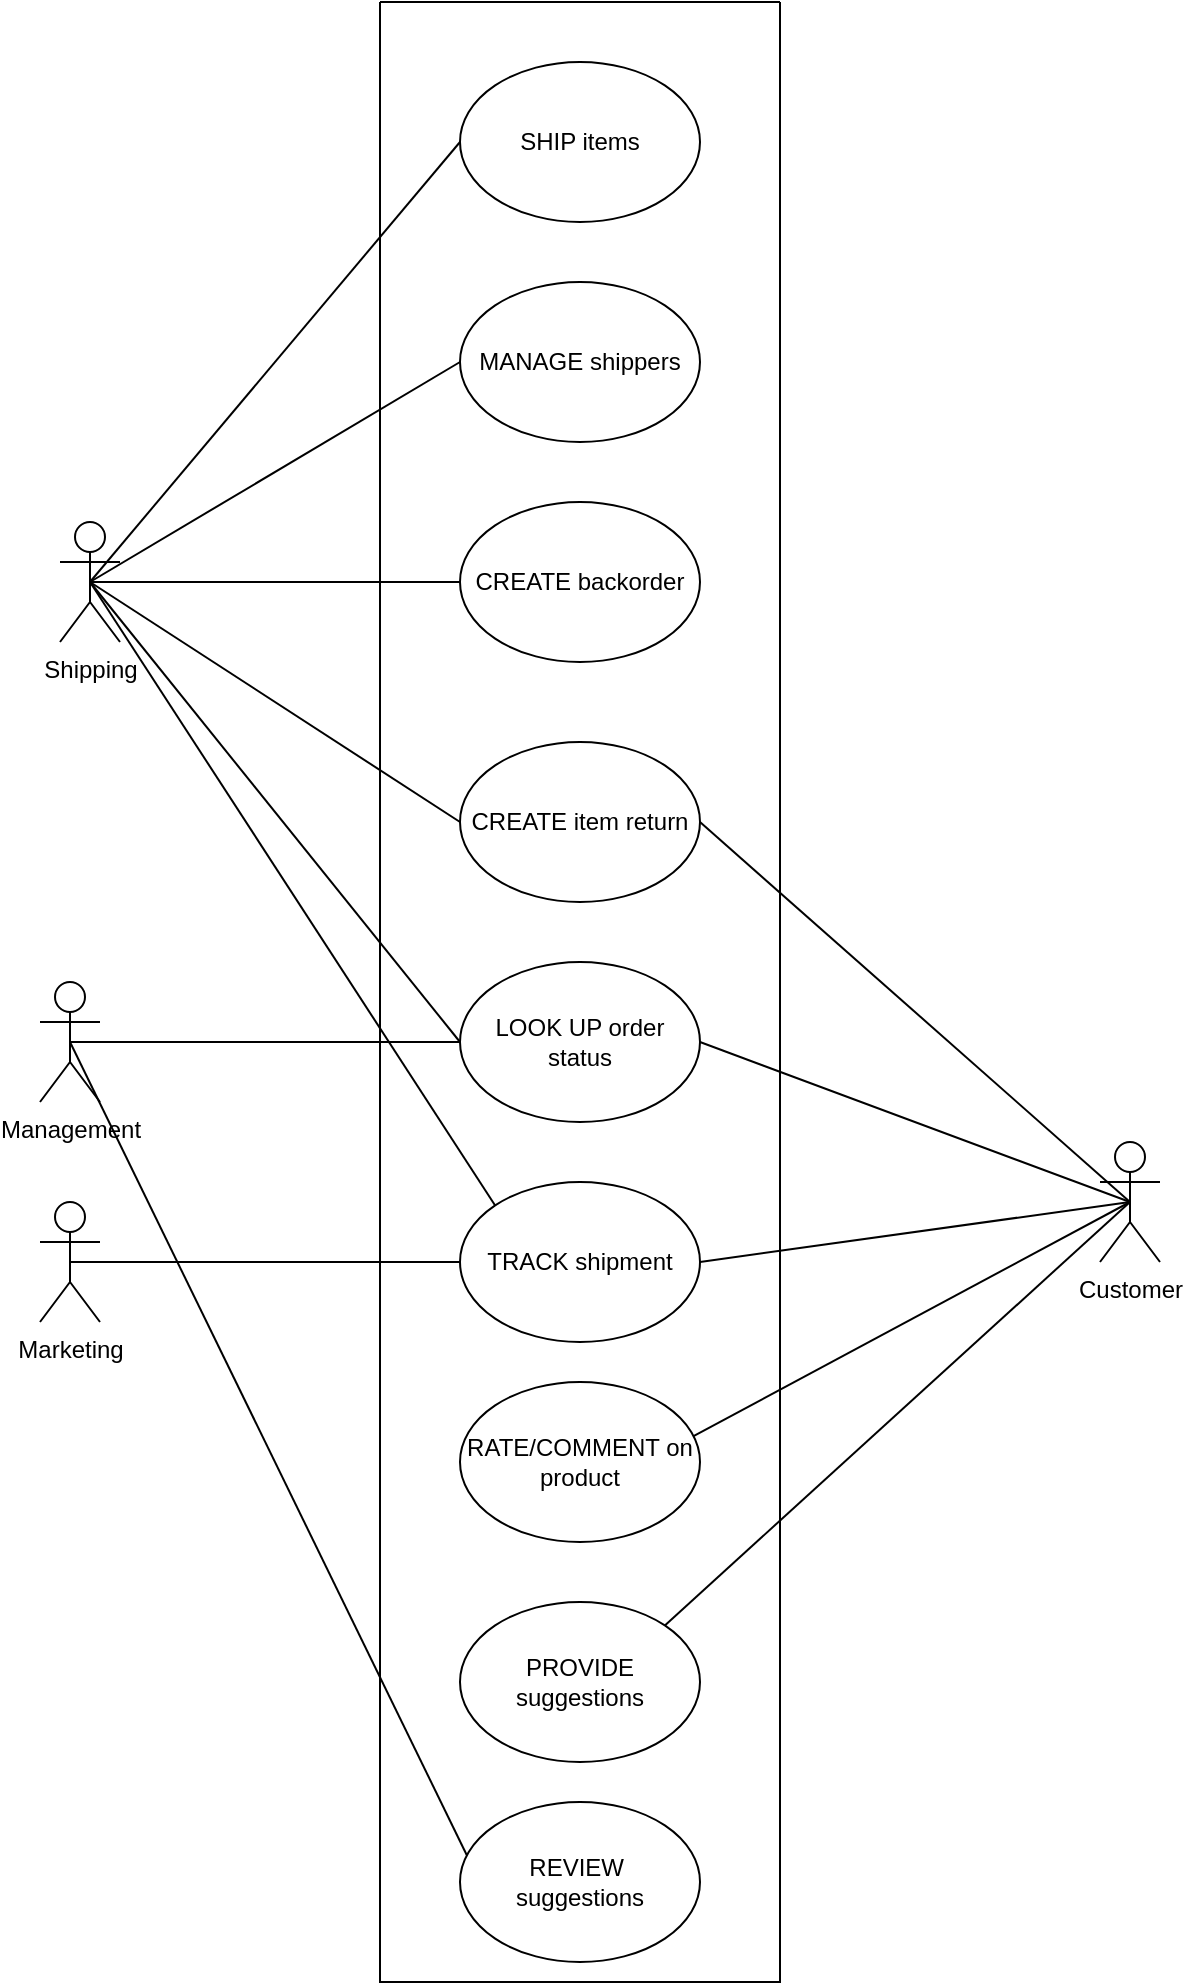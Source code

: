 <mxfile version="24.6.4" type="device">
  <diagram name="Page-1" id="T5ZddbB54rs-Q5ihToyd">
    <mxGraphModel dx="947" dy="1115" grid="1" gridSize="10" guides="1" tooltips="1" connect="1" arrows="1" fold="1" page="1" pageScale="1" pageWidth="850" pageHeight="1100" math="0" shadow="0">
      <root>
        <mxCell id="0" />
        <mxCell id="1" parent="0" />
        <mxCell id="SvLUmhZYEr4azQc0ooVI-1" value="" style="swimlane;startSize=0;" parent="1" vertex="1">
          <mxGeometry x="230" y="180" width="200" height="990" as="geometry" />
        </mxCell>
        <mxCell id="SvLUmhZYEr4azQc0ooVI-2" value="SHIP items" style="ellipse;whiteSpace=wrap;html=1;" parent="SvLUmhZYEr4azQc0ooVI-1" vertex="1">
          <mxGeometry x="40" y="30" width="120" height="80" as="geometry" />
        </mxCell>
        <mxCell id="SvLUmhZYEr4azQc0ooVI-3" value="MANAGE shippers" style="ellipse;whiteSpace=wrap;html=1;" parent="SvLUmhZYEr4azQc0ooVI-1" vertex="1">
          <mxGeometry x="40" y="140" width="120" height="80" as="geometry" />
        </mxCell>
        <mxCell id="SvLUmhZYEr4azQc0ooVI-8" value="CREATE backorder" style="ellipse;whiteSpace=wrap;html=1;" parent="SvLUmhZYEr4azQc0ooVI-1" vertex="1">
          <mxGeometry x="40" y="250" width="120" height="80" as="geometry" />
        </mxCell>
        <mxCell id="SvLUmhZYEr4azQc0ooVI-10" value="CREATE item return" style="ellipse;whiteSpace=wrap;html=1;" parent="SvLUmhZYEr4azQc0ooVI-1" vertex="1">
          <mxGeometry x="40" y="370" width="120" height="80" as="geometry" />
        </mxCell>
        <mxCell id="SvLUmhZYEr4azQc0ooVI-11" value="LOOK UP order status" style="ellipse;whiteSpace=wrap;html=1;" parent="SvLUmhZYEr4azQc0ooVI-1" vertex="1">
          <mxGeometry x="40" y="480" width="120" height="80" as="geometry" />
        </mxCell>
        <mxCell id="WpAsNHBW5xRb2j75GKMW-2" value="TRACK shipment" style="ellipse;whiteSpace=wrap;html=1;" vertex="1" parent="SvLUmhZYEr4azQc0ooVI-1">
          <mxGeometry x="40" y="590" width="120" height="80" as="geometry" />
        </mxCell>
        <mxCell id="WpAsNHBW5xRb2j75GKMW-3" value="RATE/COMMENT on product" style="ellipse;whiteSpace=wrap;html=1;" vertex="1" parent="SvLUmhZYEr4azQc0ooVI-1">
          <mxGeometry x="40" y="690" width="120" height="80" as="geometry" />
        </mxCell>
        <mxCell id="WpAsNHBW5xRb2j75GKMW-4" value="PROVIDE suggestions" style="ellipse;whiteSpace=wrap;html=1;" vertex="1" parent="SvLUmhZYEr4azQc0ooVI-1">
          <mxGeometry x="40" y="800" width="120" height="80" as="geometry" />
        </mxCell>
        <mxCell id="WpAsNHBW5xRb2j75GKMW-14" value="REVIEW&amp;nbsp;&lt;div&gt;suggestions&lt;/div&gt;" style="ellipse;whiteSpace=wrap;html=1;" vertex="1" parent="SvLUmhZYEr4azQc0ooVI-1">
          <mxGeometry x="40" y="900" width="120" height="80" as="geometry" />
        </mxCell>
        <mxCell id="SvLUmhZYEr4azQc0ooVI-4" value="Shipping" style="shape=umlActor;verticalLabelPosition=bottom;verticalAlign=top;html=1;outlineConnect=0;" parent="1" vertex="1">
          <mxGeometry x="70" y="440" width="30" height="60" as="geometry" />
        </mxCell>
        <mxCell id="SvLUmhZYEr4azQc0ooVI-5" value="Customer" style="shape=umlActor;verticalLabelPosition=bottom;verticalAlign=top;html=1;outlineConnect=0;" parent="1" vertex="1">
          <mxGeometry x="590" y="750" width="30" height="60" as="geometry" />
        </mxCell>
        <mxCell id="WpAsNHBW5xRb2j75GKMW-16" value="" style="endArrow=none;html=1;rounded=0;exitX=0.5;exitY=0.5;exitDx=0;exitDy=0;exitPerimeter=0;entryX=0;entryY=0.5;entryDx=0;entryDy=0;" edge="1" parent="1" source="SvLUmhZYEr4azQc0ooVI-4" target="SvLUmhZYEr4azQc0ooVI-2">
          <mxGeometry width="50" height="50" relative="1" as="geometry">
            <mxPoint x="180" y="800" as="sourcePoint" />
            <mxPoint x="230" y="750" as="targetPoint" />
          </mxGeometry>
        </mxCell>
        <mxCell id="WpAsNHBW5xRb2j75GKMW-17" value="" style="endArrow=none;html=1;rounded=0;exitX=0.5;exitY=0.5;exitDx=0;exitDy=0;exitPerimeter=0;entryX=0;entryY=0.5;entryDx=0;entryDy=0;" edge="1" parent="1" source="SvLUmhZYEr4azQc0ooVI-4" target="SvLUmhZYEr4azQc0ooVI-3">
          <mxGeometry width="50" height="50" relative="1" as="geometry">
            <mxPoint x="210" y="720" as="sourcePoint" />
            <mxPoint x="260" y="670" as="targetPoint" />
          </mxGeometry>
        </mxCell>
        <mxCell id="WpAsNHBW5xRb2j75GKMW-18" value="" style="endArrow=none;html=1;rounded=0;exitX=0.5;exitY=0.5;exitDx=0;exitDy=0;exitPerimeter=0;entryX=0;entryY=0.5;entryDx=0;entryDy=0;" edge="1" parent="1" source="SvLUmhZYEr4azQc0ooVI-4" target="SvLUmhZYEr4azQc0ooVI-8">
          <mxGeometry width="50" height="50" relative="1" as="geometry">
            <mxPoint x="210" y="720" as="sourcePoint" />
            <mxPoint x="260" y="670" as="targetPoint" />
          </mxGeometry>
        </mxCell>
        <mxCell id="WpAsNHBW5xRb2j75GKMW-19" value="" style="endArrow=none;html=1;rounded=0;exitX=0.5;exitY=0.5;exitDx=0;exitDy=0;exitPerimeter=0;entryX=0;entryY=0.5;entryDx=0;entryDy=0;" edge="1" parent="1" source="SvLUmhZYEr4azQc0ooVI-4" target="SvLUmhZYEr4azQc0ooVI-10">
          <mxGeometry width="50" height="50" relative="1" as="geometry">
            <mxPoint x="210" y="720" as="sourcePoint" />
            <mxPoint x="260" y="670" as="targetPoint" />
          </mxGeometry>
        </mxCell>
        <mxCell id="WpAsNHBW5xRb2j75GKMW-20" value="" style="endArrow=none;html=1;rounded=0;exitX=0.5;exitY=0.5;exitDx=0;exitDy=0;exitPerimeter=0;" edge="1" parent="1" source="SvLUmhZYEr4azQc0ooVI-5">
          <mxGeometry width="50" height="50" relative="1" as="geometry">
            <mxPoint x="210" y="720" as="sourcePoint" />
            <mxPoint x="390" y="590" as="targetPoint" />
          </mxGeometry>
        </mxCell>
        <mxCell id="WpAsNHBW5xRb2j75GKMW-21" value="Management&lt;div&gt;&lt;br&gt;&lt;/div&gt;" style="shape=umlActor;verticalLabelPosition=bottom;verticalAlign=top;html=1;outlineConnect=0;" vertex="1" parent="1">
          <mxGeometry x="60" y="670" width="30" height="60" as="geometry" />
        </mxCell>
        <mxCell id="WpAsNHBW5xRb2j75GKMW-22" value="" style="endArrow=none;html=1;rounded=0;exitX=0.5;exitY=0.5;exitDx=0;exitDy=0;exitPerimeter=0;entryX=0;entryY=0.5;entryDx=0;entryDy=0;" edge="1" parent="1" source="WpAsNHBW5xRb2j75GKMW-21" target="SvLUmhZYEr4azQc0ooVI-11">
          <mxGeometry width="50" height="50" relative="1" as="geometry">
            <mxPoint x="210" y="720" as="sourcePoint" />
            <mxPoint x="260" y="670" as="targetPoint" />
          </mxGeometry>
        </mxCell>
        <mxCell id="WpAsNHBW5xRb2j75GKMW-24" value="" style="endArrow=none;html=1;rounded=0;exitX=0.5;exitY=0.5;exitDx=0;exitDy=0;exitPerimeter=0;entryX=0;entryY=0.5;entryDx=0;entryDy=0;" edge="1" parent="1" source="SvLUmhZYEr4azQc0ooVI-4" target="SvLUmhZYEr4azQc0ooVI-11">
          <mxGeometry width="50" height="50" relative="1" as="geometry">
            <mxPoint x="210" y="720" as="sourcePoint" />
            <mxPoint x="260" y="670" as="targetPoint" />
          </mxGeometry>
        </mxCell>
        <mxCell id="WpAsNHBW5xRb2j75GKMW-25" value="" style="endArrow=none;html=1;rounded=0;entryX=0.5;entryY=0.5;entryDx=0;entryDy=0;entryPerimeter=0;exitX=1;exitY=0.5;exitDx=0;exitDy=0;" edge="1" parent="1" source="SvLUmhZYEr4azQc0ooVI-11" target="SvLUmhZYEr4azQc0ooVI-5">
          <mxGeometry width="50" height="50" relative="1" as="geometry">
            <mxPoint x="210" y="720" as="sourcePoint" />
            <mxPoint x="260" y="670" as="targetPoint" />
          </mxGeometry>
        </mxCell>
        <mxCell id="WpAsNHBW5xRb2j75GKMW-26" value="&lt;div&gt;Marketing&lt;/div&gt;" style="shape=umlActor;verticalLabelPosition=bottom;verticalAlign=top;html=1;outlineConnect=0;" vertex="1" parent="1">
          <mxGeometry x="60" y="780" width="30" height="60" as="geometry" />
        </mxCell>
        <mxCell id="WpAsNHBW5xRb2j75GKMW-27" value="" style="endArrow=none;html=1;rounded=0;exitX=0.5;exitY=0.5;exitDx=0;exitDy=0;exitPerimeter=0;entryX=0;entryY=0.5;entryDx=0;entryDy=0;" edge="1" parent="1" source="WpAsNHBW5xRb2j75GKMW-26" target="WpAsNHBW5xRb2j75GKMW-2">
          <mxGeometry width="50" height="50" relative="1" as="geometry">
            <mxPoint x="210" y="720" as="sourcePoint" />
            <mxPoint x="260" y="670" as="targetPoint" />
          </mxGeometry>
        </mxCell>
        <mxCell id="WpAsNHBW5xRb2j75GKMW-28" value="" style="endArrow=none;html=1;rounded=0;exitX=0.5;exitY=0.5;exitDx=0;exitDy=0;exitPerimeter=0;entryX=0;entryY=0;entryDx=0;entryDy=0;" edge="1" parent="1" source="SvLUmhZYEr4azQc0ooVI-4" target="WpAsNHBW5xRb2j75GKMW-2">
          <mxGeometry width="50" height="50" relative="1" as="geometry">
            <mxPoint x="210" y="720" as="sourcePoint" />
            <mxPoint x="260" y="670" as="targetPoint" />
          </mxGeometry>
        </mxCell>
        <mxCell id="WpAsNHBW5xRb2j75GKMW-29" value="" style="endArrow=none;html=1;rounded=0;entryX=0.5;entryY=0.5;entryDx=0;entryDy=0;entryPerimeter=0;exitX=1;exitY=0.5;exitDx=0;exitDy=0;" edge="1" parent="1" source="WpAsNHBW5xRb2j75GKMW-2" target="SvLUmhZYEr4azQc0ooVI-5">
          <mxGeometry width="50" height="50" relative="1" as="geometry">
            <mxPoint x="210" y="720" as="sourcePoint" />
            <mxPoint x="260" y="670" as="targetPoint" />
          </mxGeometry>
        </mxCell>
        <mxCell id="WpAsNHBW5xRb2j75GKMW-30" value="" style="endArrow=none;html=1;rounded=0;entryX=0.5;entryY=0.5;entryDx=0;entryDy=0;entryPerimeter=0;exitX=0.973;exitY=0.338;exitDx=0;exitDy=0;exitPerimeter=0;" edge="1" parent="1" source="WpAsNHBW5xRb2j75GKMW-3" target="SvLUmhZYEr4azQc0ooVI-5">
          <mxGeometry width="50" height="50" relative="1" as="geometry">
            <mxPoint x="210" y="720" as="sourcePoint" />
            <mxPoint x="260" y="670" as="targetPoint" />
          </mxGeometry>
        </mxCell>
        <mxCell id="WpAsNHBW5xRb2j75GKMW-31" value="" style="endArrow=none;html=1;rounded=0;entryX=0.5;entryY=0.5;entryDx=0;entryDy=0;entryPerimeter=0;exitX=1;exitY=0;exitDx=0;exitDy=0;" edge="1" parent="1" source="WpAsNHBW5xRb2j75GKMW-4" target="SvLUmhZYEr4azQc0ooVI-5">
          <mxGeometry width="50" height="50" relative="1" as="geometry">
            <mxPoint x="210" y="720" as="sourcePoint" />
            <mxPoint x="260" y="670" as="targetPoint" />
          </mxGeometry>
        </mxCell>
        <mxCell id="WpAsNHBW5xRb2j75GKMW-32" value="" style="endArrow=none;html=1;rounded=0;exitX=0.5;exitY=0.5;exitDx=0;exitDy=0;exitPerimeter=0;entryX=0.028;entryY=0.331;entryDx=0;entryDy=0;entryPerimeter=0;" edge="1" parent="1" source="WpAsNHBW5xRb2j75GKMW-21" target="WpAsNHBW5xRb2j75GKMW-14">
          <mxGeometry width="50" height="50" relative="1" as="geometry">
            <mxPoint x="210" y="720" as="sourcePoint" />
            <mxPoint x="260" y="670" as="targetPoint" />
          </mxGeometry>
        </mxCell>
      </root>
    </mxGraphModel>
  </diagram>
</mxfile>
